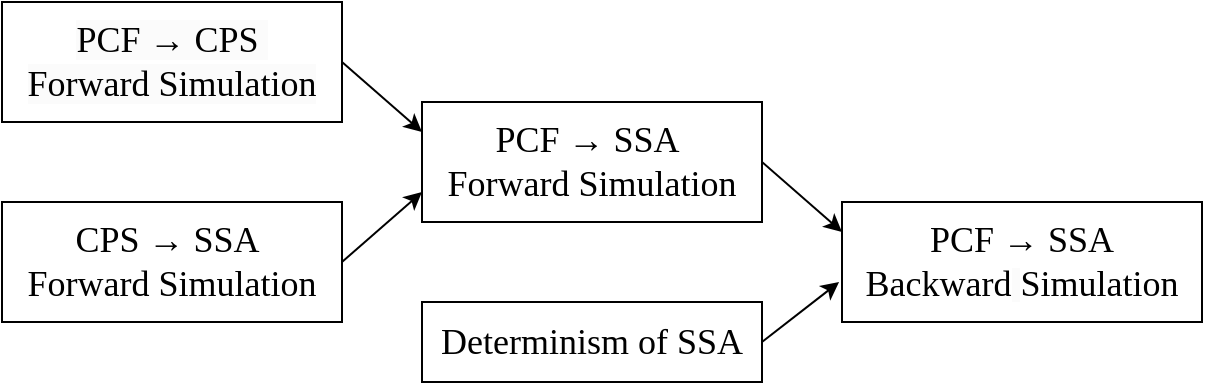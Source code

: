 <mxfile version="20.8.13" type="github">
  <diagram name="第 1 页" id="KQb6CDGmemZaWhEjQTwZ">
    <mxGraphModel dx="1052" dy="642" grid="1" gridSize="10" guides="1" tooltips="1" connect="1" arrows="1" fold="1" page="1" pageScale="1" pageWidth="827" pageHeight="1169" math="1" shadow="0">
      <root>
        <mxCell id="0" />
        <mxCell id="1" parent="0" />
        <mxCell id="368RAmKMyij0us5GdA7K-4" value="&lt;span style=&quot;color: rgb(0, 0, 0); font-style: normal; font-variant-ligatures: normal; font-variant-caps: normal; font-weight: 400; letter-spacing: normal; orphans: 2; text-align: center; text-indent: 0px; text-transform: none; widows: 2; word-spacing: 0px; -webkit-text-stroke-width: 0px; background-color: rgb(251, 251, 251); text-decoration-thickness: initial; text-decoration-style: initial; text-decoration-color: initial; float: none; display: inline !important; font-size: 18px;&quot;&gt;&lt;font style=&quot;font-size: 18px;&quot;&gt;PCF → CPS&amp;nbsp;&lt;br&gt;&lt;/font&gt;&lt;/span&gt;&lt;font style=&quot;font-size: 18px;&quot;&gt;&lt;span style=&quot;color: rgb(0, 0, 0); font-style: normal; font-variant-ligatures: normal; font-variant-caps: normal; font-weight: 400; letter-spacing: normal; orphans: 2; text-align: center; text-indent: 0px; text-transform: none; widows: 2; word-spacing: 0px; -webkit-text-stroke-width: 0px; background-color: rgb(251, 251, 251); text-decoration-thickness: initial; text-decoration-style: initial; text-decoration-color: initial; float: none; display: inline !important;&quot;&gt;&lt;font style=&quot;font-size: 18px;&quot;&gt;F&lt;/font&gt;&lt;/span&gt;&lt;font style=&quot;font-size: 18px; border-color: var(--border-color); color: rgb(0, 0, 0); font-style: normal; font-variant-ligatures: normal; font-variant-caps: normal; font-weight: 400; letter-spacing: normal; orphans: 2; text-align: center; text-indent: 0px; text-transform: none; widows: 2; word-spacing: 0px; -webkit-text-stroke-width: 0px; background-color: rgb(251, 251, 251); text-decoration-thickness: initial; text-decoration-style: initial; text-decoration-color: initial;&quot; face=&quot;Times New Roman&quot;&gt;orward Simulation&lt;/font&gt;&lt;/font&gt;" style="rounded=0;whiteSpace=wrap;html=1;fontFamily=Times New Roman;fontSize=16;" parent="1" vertex="1">
          <mxGeometry x="70" y="60" width="170" height="60" as="geometry" />
        </mxCell>
        <mxCell id="368RAmKMyij0us5GdA7K-5" value="&lt;font style=&quot;border-color: var(--border-color); font-size: 18px;&quot; face=&quot;Times New Roman&quot;&gt;&lt;font style=&quot;border-color: var(--border-color);&quot;&gt;PCF → SSA&amp;nbsp;&lt;br&gt;&lt;/font&gt;&lt;font style=&quot;border-color: var(--border-color);&quot;&gt;&lt;span style=&quot;border-color: var(--border-color);&quot;&gt;&lt;font style=&quot;border-color: var(--border-color);&quot;&gt;F&lt;/font&gt;&lt;/span&gt;&lt;/font&gt;orward Simulation&lt;/font&gt;" style="rounded=0;whiteSpace=wrap;html=1;fontFamily=Times New Roman;fontSize=16;" parent="1" vertex="1">
          <mxGeometry x="280" y="110" width="170" height="60" as="geometry" />
        </mxCell>
        <mxCell id="368RAmKMyij0us5GdA7K-7" value="&lt;font style=&quot;border-color: var(--border-color); font-size: 18px;&quot; face=&quot;Times New Roman&quot;&gt;&lt;font style=&quot;border-color: var(--border-color);&quot;&gt;CPS → SSA&amp;nbsp;&lt;br&gt;&lt;/font&gt;&lt;font style=&quot;border-color: var(--border-color);&quot;&gt;&lt;font style=&quot;border-color: var(--border-color);&quot;&gt;F&lt;/font&gt;&lt;/font&gt;orward Simulation&lt;/font&gt;" style="rounded=0;whiteSpace=wrap;html=1;fontFamily=Times New Roman;fontSize=16;" parent="1" vertex="1">
          <mxGeometry x="70" y="160" width="170" height="60" as="geometry" />
        </mxCell>
        <mxCell id="368RAmKMyij0us5GdA7K-8" value="&lt;font style=&quot;font-size: 18px;&quot;&gt;PCF → SSA Backward&lt;/font&gt;&lt;span style=&quot;color: rgb(0, 0, 0); font-family: Helvetica; font-style: normal; font-variant-ligatures: normal; font-variant-caps: normal; font-weight: 400; letter-spacing: normal; orphans: 2; text-align: center; text-indent: 0px; text-transform: none; widows: 2; word-spacing: 0px; -webkit-text-stroke-width: 0px; background-color: rgb(251, 251, 251); text-decoration-thickness: initial; text-decoration-style: initial; text-decoration-color: initial; float: none; display: inline !important;&quot;&gt;&amp;nbsp;&lt;/span&gt;&lt;font style=&quot;border-color: var(--border-color); font-size: 18px;&quot; face=&quot;Times New Roman&quot;&gt;Simulation&lt;/font&gt;" style="rounded=0;whiteSpace=wrap;html=1;fontFamily=Times New Roman;fontSize=16;" parent="1" vertex="1">
          <mxGeometry x="490" y="160" width="180" height="60" as="geometry" />
        </mxCell>
        <mxCell id="368RAmKMyij0us5GdA7K-10" value="&lt;span style=&quot;color: rgb(0, 0, 0); font-style: normal; font-variant-ligatures: normal; font-variant-caps: normal; font-weight: 400; letter-spacing: normal; orphans: 2; text-align: center; text-indent: 0px; text-transform: none; widows: 2; word-spacing: 0px; -webkit-text-stroke-width: 0px; text-decoration-thickness: initial; text-decoration-style: initial; text-decoration-color: initial; float: none; display: inline !important; font-size: 18px;&quot;&gt;&lt;font style=&quot;font-size: 18px;&quot;&gt;Determinism of&lt;/font&gt;&lt;font style=&quot;font-size: 18px;&quot;&gt;&amp;nbsp;SSA&lt;/font&gt;&lt;/span&gt;" style="rounded=0;whiteSpace=wrap;html=1;fontFamily=Times New Roman;fontSize=16;fillColor=default;labelBackgroundColor=none;labelBorderColor=none;" parent="1" vertex="1">
          <mxGeometry x="280" y="210" width="170" height="40" as="geometry" />
        </mxCell>
        <mxCell id="368RAmKMyij0us5GdA7K-11" value="" style="endArrow=classic;html=1;rounded=0;fontFamily=Times New Roman;fontSize=16;exitX=1;exitY=0.5;exitDx=0;exitDy=0;entryX=0;entryY=0.25;entryDx=0;entryDy=0;" parent="1" source="368RAmKMyij0us5GdA7K-4" target="368RAmKMyij0us5GdA7K-5" edge="1">
          <mxGeometry width="50" height="50" relative="1" as="geometry">
            <mxPoint x="420" y="370" as="sourcePoint" />
            <mxPoint x="290" y="140" as="targetPoint" />
          </mxGeometry>
        </mxCell>
        <mxCell id="368RAmKMyij0us5GdA7K-12" value="" style="endArrow=classic;html=1;rounded=0;fontFamily=Times New Roman;fontSize=16;exitX=1;exitY=0.5;exitDx=0;exitDy=0;entryX=0;entryY=0.75;entryDx=0;entryDy=0;" parent="1" source="368RAmKMyij0us5GdA7K-7" target="368RAmKMyij0us5GdA7K-5" edge="1">
          <mxGeometry width="50" height="50" relative="1" as="geometry">
            <mxPoint x="420" y="370" as="sourcePoint" />
            <mxPoint x="290" y="140" as="targetPoint" />
          </mxGeometry>
        </mxCell>
        <mxCell id="368RAmKMyij0us5GdA7K-13" value="" style="endArrow=classic;html=1;rounded=0;fontFamily=Times New Roman;fontSize=16;exitX=1;exitY=0.5;exitDx=0;exitDy=0;entryX=0;entryY=0.25;entryDx=0;entryDy=0;" parent="1" source="368RAmKMyij0us5GdA7K-5" target="368RAmKMyij0us5GdA7K-8" edge="1">
          <mxGeometry width="50" height="50" relative="1" as="geometry">
            <mxPoint x="420" y="370" as="sourcePoint" />
            <mxPoint x="470" y="320" as="targetPoint" />
          </mxGeometry>
        </mxCell>
        <mxCell id="368RAmKMyij0us5GdA7K-14" value="" style="endArrow=classic;html=1;rounded=0;fontFamily=Times New Roman;fontSize=16;exitX=1;exitY=0.5;exitDx=0;exitDy=0;entryX=-0.008;entryY=0.667;entryDx=0;entryDy=0;entryPerimeter=0;" parent="1" source="368RAmKMyij0us5GdA7K-10" target="368RAmKMyij0us5GdA7K-8" edge="1">
          <mxGeometry width="50" height="50" relative="1" as="geometry">
            <mxPoint x="420" y="370" as="sourcePoint" />
            <mxPoint x="470" y="320" as="targetPoint" />
          </mxGeometry>
        </mxCell>
      </root>
    </mxGraphModel>
  </diagram>
</mxfile>
